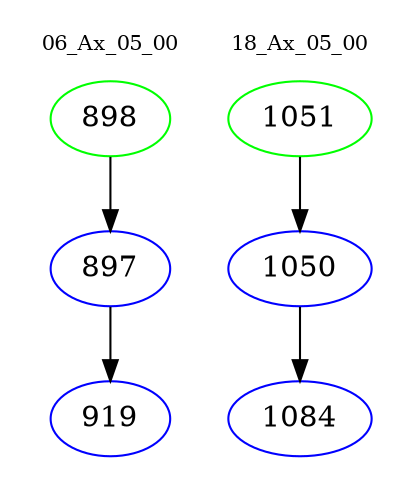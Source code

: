 digraph{
subgraph cluster_0 {
color = white
label = "06_Ax_05_00";
fontsize=10;
T0_898 [label="898", color="green"]
T0_898 -> T0_897 [color="black"]
T0_897 [label="897", color="blue"]
T0_897 -> T0_919 [color="black"]
T0_919 [label="919", color="blue"]
}
subgraph cluster_1 {
color = white
label = "18_Ax_05_00";
fontsize=10;
T1_1051 [label="1051", color="green"]
T1_1051 -> T1_1050 [color="black"]
T1_1050 [label="1050", color="blue"]
T1_1050 -> T1_1084 [color="black"]
T1_1084 [label="1084", color="blue"]
}
}
